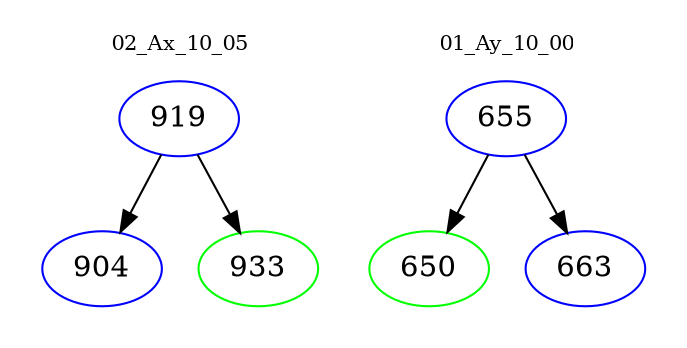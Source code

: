 digraph{
subgraph cluster_0 {
color = white
label = "02_Ax_10_05";
fontsize=10;
T0_919 [label="919", color="blue"]
T0_919 -> T0_904 [color="black"]
T0_904 [label="904", color="blue"]
T0_919 -> T0_933 [color="black"]
T0_933 [label="933", color="green"]
}
subgraph cluster_1 {
color = white
label = "01_Ay_10_00";
fontsize=10;
T1_655 [label="655", color="blue"]
T1_655 -> T1_650 [color="black"]
T1_650 [label="650", color="green"]
T1_655 -> T1_663 [color="black"]
T1_663 [label="663", color="blue"]
}
}

